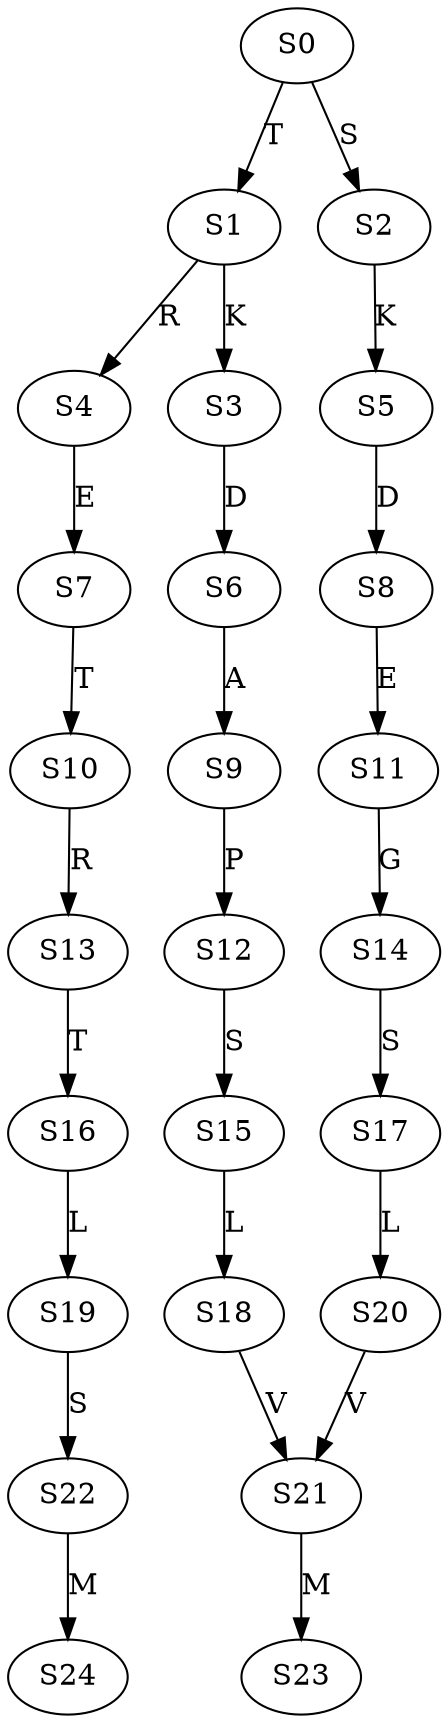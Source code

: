 strict digraph  {
	S0 -> S1 [ label = T ];
	S0 -> S2 [ label = S ];
	S1 -> S3 [ label = K ];
	S1 -> S4 [ label = R ];
	S2 -> S5 [ label = K ];
	S3 -> S6 [ label = D ];
	S4 -> S7 [ label = E ];
	S5 -> S8 [ label = D ];
	S6 -> S9 [ label = A ];
	S7 -> S10 [ label = T ];
	S8 -> S11 [ label = E ];
	S9 -> S12 [ label = P ];
	S10 -> S13 [ label = R ];
	S11 -> S14 [ label = G ];
	S12 -> S15 [ label = S ];
	S13 -> S16 [ label = T ];
	S14 -> S17 [ label = S ];
	S15 -> S18 [ label = L ];
	S16 -> S19 [ label = L ];
	S17 -> S20 [ label = L ];
	S18 -> S21 [ label = V ];
	S19 -> S22 [ label = S ];
	S20 -> S21 [ label = V ];
	S21 -> S23 [ label = M ];
	S22 -> S24 [ label = M ];
}
